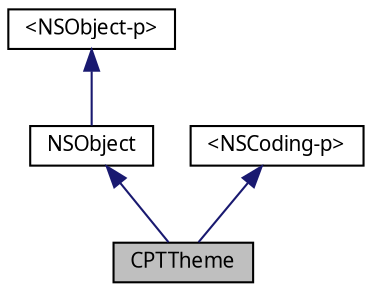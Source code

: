 digraph G
{
  bgcolor="transparent";
  edge [fontname="Lucinda Grande",fontsize="10",labelfontname="Lucinda Grande",labelfontsize="10"];
  node [fontname="Lucinda Grande",fontsize="10",shape=record];
  Node1 [label="CPTTheme",height=0.2,width=0.4,color="black", fillcolor="grey75", style="filled" fontcolor="black"];
  Node2 -> Node1 [dir="back",color="midnightblue",fontsize="10",style="solid",fontname="Lucinda Grande"];
  Node2 [label="NSObject",height=0.2,width=0.4,color="black",URL="doxygen-cocoa-touch-tags.xml$http://developer.apple.com/iphone/library/documentation/Cocoa/Reference/Foundation/Classes/NSObject_Class/Reference/Reference.html"];
  Node3 -> Node2 [dir="back",color="midnightblue",fontsize="10",style="solid",fontname="Lucinda Grande"];
  Node3 [label="\<NSObject-p\>",height=0.2,width=0.4,color="black",URL="doxygen-cocoa-touch-tags.xml$http://developer.apple.com/iPhone/library/documentation/Cocoa/Reference/Foundation/Protocols/NSObject_Protocol/Reference/NSObject.html"];
  Node4 -> Node1 [dir="back",color="midnightblue",fontsize="10",style="solid",fontname="Lucinda Grande"];
  Node4 [label="\<NSCoding-p\>",height=0.2,width=0.4,color="black",URL="doxygen-cocoa-touch-tags.xml$http://developer.apple.com/iphone/library/documentation/Cocoa/Reference/Foundation/Protocols/NSCoding_Protocol/Reference/Reference.html"];
}
